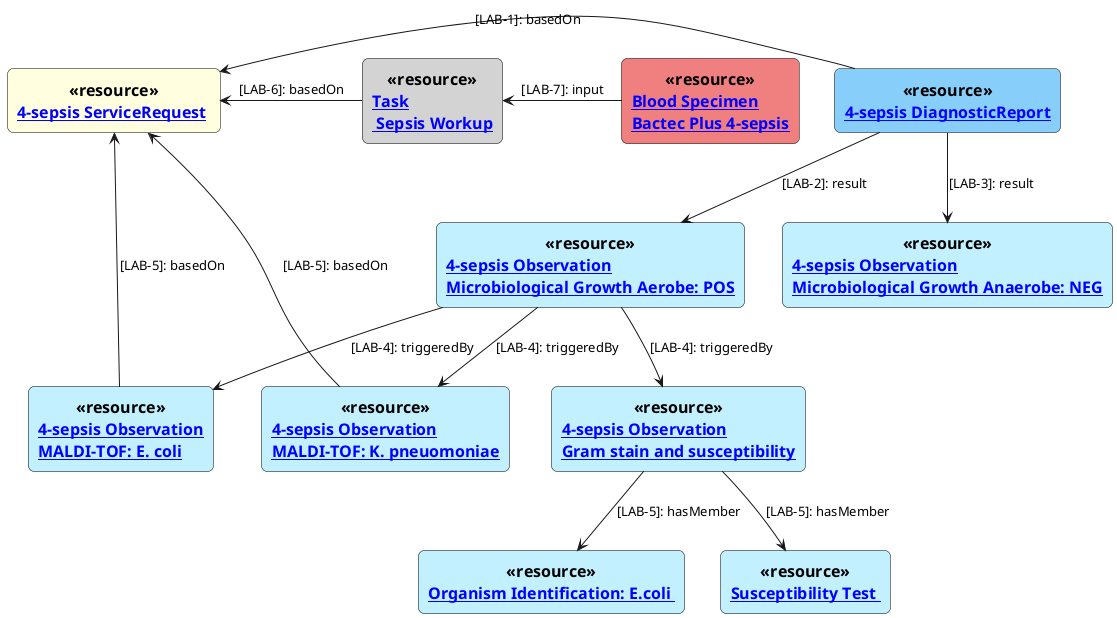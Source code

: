 @startuml 4-sepsis-additional-testing
skinparam rectangle<<resource>> {
  roundCorner 12
  BackgroundColor Blue
  BorderColor Black
  ArrowColor Black
  FontName Arial
  FontSize 16
  FontStyle Bold
}

rectangle "[[ServiceRequest-4-sepsis-ServiceRequest.html 4-sepsis ServiceRequest]] " as SR <<$bProcess>><<resource>> #LightYellow
rectangle "[[DiagnosticReport-4-sepsis-DiagnosticReport.html 4-sepsis DiagnosticReport]]" as DR <<$bProcess>><<resource>> #LightSkyBlue
rectangle "[[Observation-observationMicrobiolGrowthAerobe.html 4-sepsis Observation\nMicrobiological Growth Aerobe: POS]]" as OMA <<$bProcess>><<resource>> #APPLICATION
rectangle "[[Observation-observationMicrobiolGrowthAnaerobe.html 4-sepsis Observation\nMicrobiological Growth Anaerobe: NEG]]" as OMANA <<$bProcess>><<resource>> #APPLICATION
rectangle "[[Observation-observationMALDI-TOF-Ecoli.html 4-sepsis Observation\nMALDI-TOF: E. coli]]" as OMTE <<$bProcess>><<resource>> #APPLICATION
rectangle "[[Observation-observationMALDI-TOF-Kpneu.html 4-sepsis Observation\nMALDI-TOF: K. pneuomoniae]]" as OMTK <<$bProcess>><<resource>> #APPLICATION
rectangle "[[Observation-observationGramStainAndSusceptibility.html 4-sepsis Observation\nGram stain and susceptibility]]" as OMGR <<$bProcess>><<resource>> #APPLICATION
rectangle "[[Observation-OrganismIdentification.html Organism Identification: E.coli ]]" as OI <<$bProcess>><<resource>> #APPLICATION
rectangle "[[Observation-SusceptibilityTest.html Susceptibility Test ]]" as ST <<$bProcess>><<resource>> #APPLICATION
rectangle "[[Task-SepsisWorkup.html Task\n Sepsis Workup]]" as T1 <<$bProcess>><<resource>> #LightGray
rectangle "[[Specimen-Blood-bactec-plus-4-sepsis.html Blood Specimen\nBactec Plus 4-sepsis]]" as BS <<$bProcess>><<resource>> #LightCoral

SR <-right- DR : [LAB-1]: basedOn
DR -down-> OMA : [LAB-2]: result
DR -down-> OMANA : [LAB-3]: result
OMA -down-> OMTE : [LAB-4]: triggeredBy
OMTE -up-> SR : [LAB-5]: basedOn
OMA -down-> OMTK : [LAB-4]: triggeredBy
OMTK -up-> SR : [LAB-5]: basedOn
OMA -down-> OMGR : [LAB-4]: triggeredBy
OMGR -down-> OI : [LAB-5]: hasMember
OMGR -down-> ST : [LAB-5]: hasMember
SR <-right- T1 : [LAB-6]: basedOn
T1 <-right- BS : [LAB-7]: input

@enduml